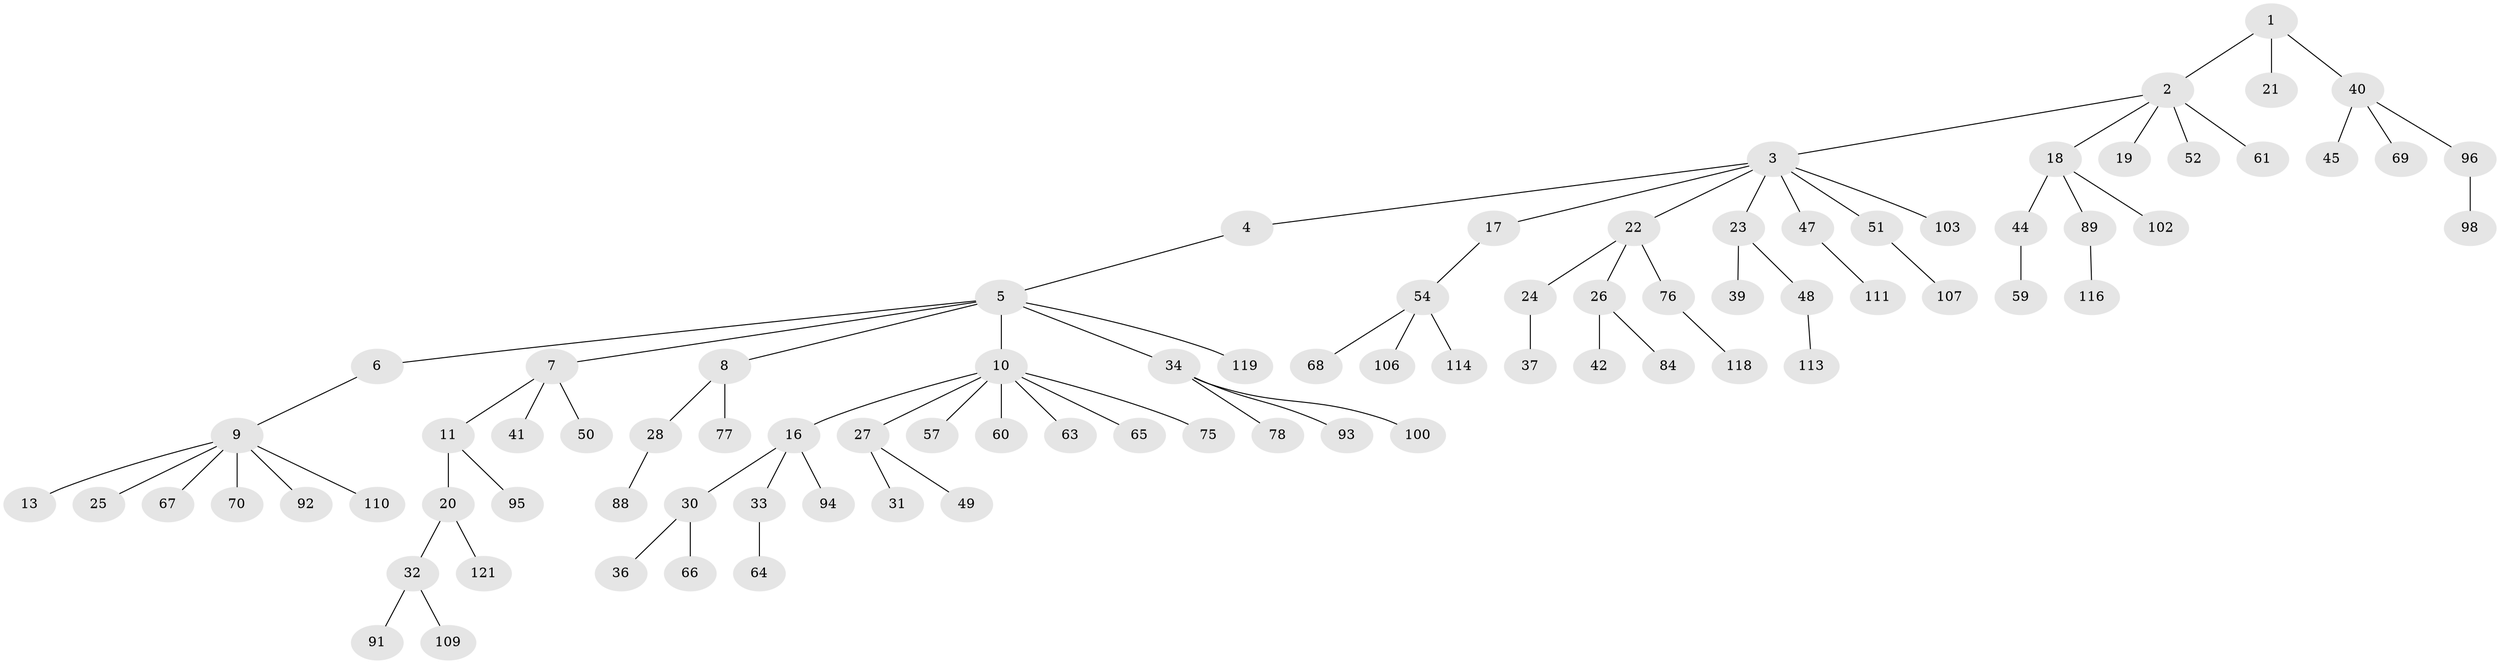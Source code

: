// original degree distribution, {3: 0.13934426229508196, 7: 0.01639344262295082, 9: 0.00819672131147541, 8: 0.00819672131147541, 2: 0.22131147540983606, 4: 0.07377049180327869, 6: 0.00819672131147541, 1: 0.5245901639344263}
// Generated by graph-tools (version 1.1) at 2025/11/02/27/25 16:11:27]
// undirected, 85 vertices, 84 edges
graph export_dot {
graph [start="1"]
  node [color=gray90,style=filled];
  1 [super="+12"];
  2 [super="+55"];
  3 [super="+120"];
  4 [super="+73"];
  5 [super="+87"];
  6;
  7 [super="+46"];
  8 [super="+14"];
  9 [super="+35"];
  10 [super="+15"];
  11 [super="+56"];
  13;
  16 [super="+43"];
  17 [super="+117"];
  18 [super="+62"];
  19;
  20 [super="+101"];
  21;
  22;
  23 [super="+29"];
  24 [super="+86"];
  25;
  26 [super="+71"];
  27 [super="+38"];
  28 [super="+105"];
  30;
  31;
  32 [super="+80"];
  33 [super="+58"];
  34 [super="+53"];
  36 [super="+112"];
  37;
  39;
  40;
  41;
  42;
  44 [super="+99"];
  45 [super="+83"];
  47 [super="+81"];
  48 [super="+72"];
  49;
  50 [super="+97"];
  51 [super="+85"];
  52;
  54 [super="+74"];
  57 [super="+115"];
  59;
  60;
  61;
  63;
  64;
  65;
  66;
  67 [super="+90"];
  68;
  69 [super="+108"];
  70;
  75 [super="+122"];
  76 [super="+79"];
  77;
  78 [super="+82"];
  84;
  88;
  89;
  91 [super="+104"];
  92;
  93;
  94;
  95;
  96;
  98;
  100;
  102;
  103;
  106;
  107;
  109;
  110;
  111;
  113;
  114;
  116;
  118;
  119;
  121;
  1 -- 2;
  1 -- 40;
  1 -- 21;
  2 -- 3;
  2 -- 18;
  2 -- 19;
  2 -- 52;
  2 -- 61;
  3 -- 4;
  3 -- 17;
  3 -- 22;
  3 -- 23;
  3 -- 47;
  3 -- 51;
  3 -- 103;
  4 -- 5;
  5 -- 6;
  5 -- 7;
  5 -- 8;
  5 -- 10;
  5 -- 34;
  5 -- 119;
  6 -- 9;
  7 -- 11;
  7 -- 41;
  7 -- 50;
  8 -- 77;
  8 -- 28;
  9 -- 13;
  9 -- 25;
  9 -- 92;
  9 -- 110;
  9 -- 67;
  9 -- 70;
  10 -- 75;
  10 -- 16;
  10 -- 65;
  10 -- 57;
  10 -- 27;
  10 -- 60;
  10 -- 63;
  11 -- 20;
  11 -- 95;
  16 -- 30;
  16 -- 33;
  16 -- 94;
  17 -- 54;
  18 -- 44;
  18 -- 89;
  18 -- 102;
  20 -- 32;
  20 -- 121;
  22 -- 24;
  22 -- 26;
  22 -- 76;
  23 -- 39;
  23 -- 48;
  24 -- 37;
  26 -- 42;
  26 -- 84;
  27 -- 31;
  27 -- 49;
  28 -- 88;
  30 -- 36;
  30 -- 66;
  32 -- 91;
  32 -- 109;
  33 -- 64;
  34 -- 78;
  34 -- 93;
  34 -- 100;
  40 -- 45;
  40 -- 69;
  40 -- 96;
  44 -- 59;
  47 -- 111;
  48 -- 113;
  51 -- 107;
  54 -- 68;
  54 -- 106;
  54 -- 114;
  76 -- 118;
  89 -- 116;
  96 -- 98;
}
